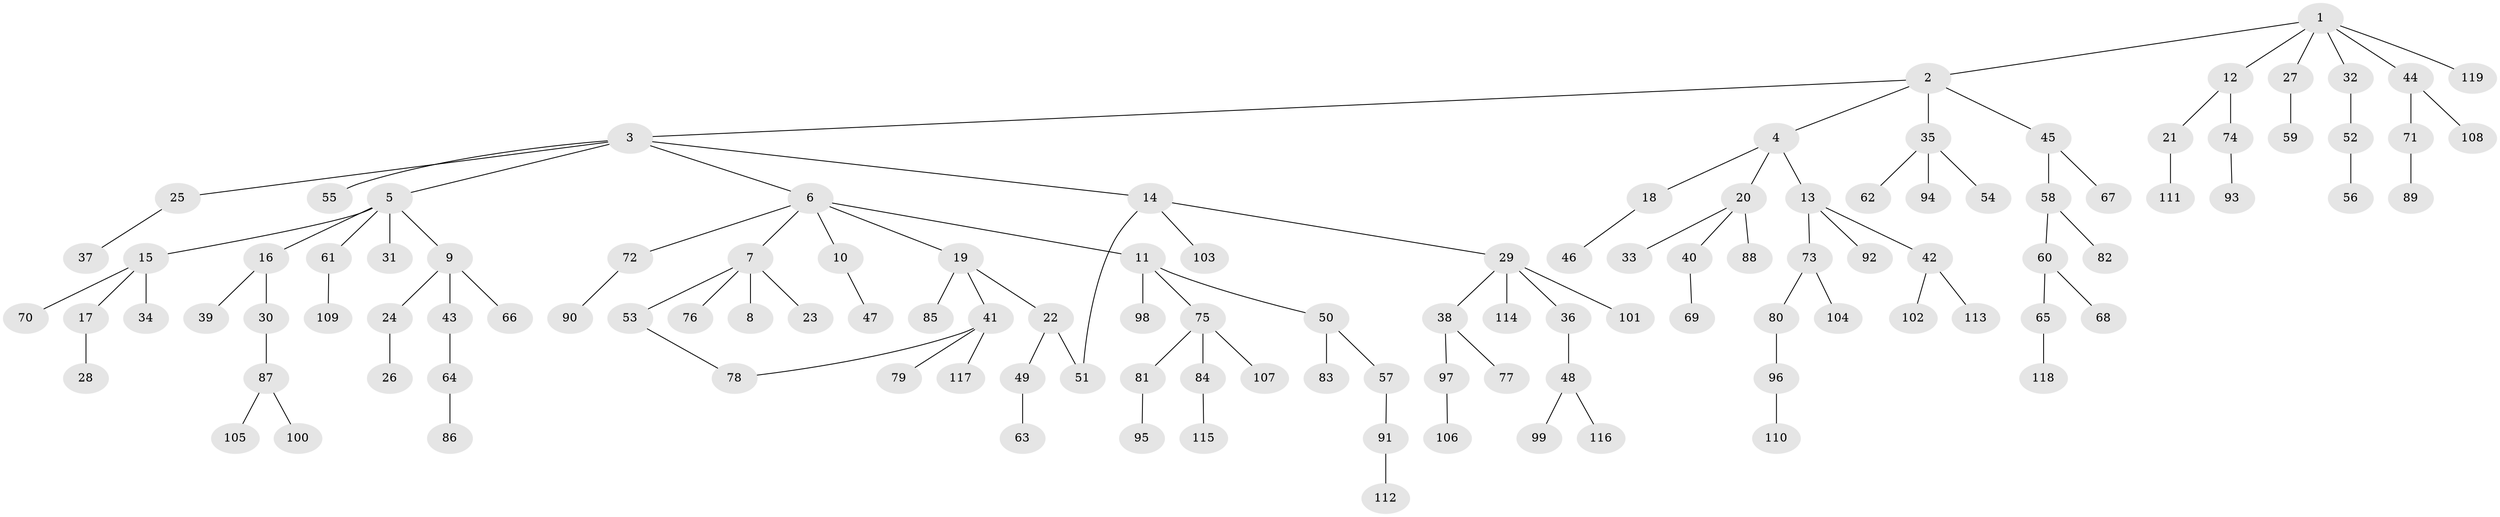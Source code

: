 // coarse degree distribution, {7: 0.012048192771084338, 5: 0.03614457831325301, 10: 0.012048192771084338, 4: 0.07228915662650602, 6: 0.024096385542168676, 1: 0.5903614457831325, 2: 0.14457831325301204, 3: 0.10843373493975904}
// Generated by graph-tools (version 1.1) at 2025/23/03/03/25 07:23:34]
// undirected, 119 vertices, 120 edges
graph export_dot {
graph [start="1"]
  node [color=gray90,style=filled];
  1;
  2;
  3;
  4;
  5;
  6;
  7;
  8;
  9;
  10;
  11;
  12;
  13;
  14;
  15;
  16;
  17;
  18;
  19;
  20;
  21;
  22;
  23;
  24;
  25;
  26;
  27;
  28;
  29;
  30;
  31;
  32;
  33;
  34;
  35;
  36;
  37;
  38;
  39;
  40;
  41;
  42;
  43;
  44;
  45;
  46;
  47;
  48;
  49;
  50;
  51;
  52;
  53;
  54;
  55;
  56;
  57;
  58;
  59;
  60;
  61;
  62;
  63;
  64;
  65;
  66;
  67;
  68;
  69;
  70;
  71;
  72;
  73;
  74;
  75;
  76;
  77;
  78;
  79;
  80;
  81;
  82;
  83;
  84;
  85;
  86;
  87;
  88;
  89;
  90;
  91;
  92;
  93;
  94;
  95;
  96;
  97;
  98;
  99;
  100;
  101;
  102;
  103;
  104;
  105;
  106;
  107;
  108;
  109;
  110;
  111;
  112;
  113;
  114;
  115;
  116;
  117;
  118;
  119;
  1 -- 2;
  1 -- 12;
  1 -- 27;
  1 -- 32;
  1 -- 44;
  1 -- 119;
  2 -- 3;
  2 -- 4;
  2 -- 35;
  2 -- 45;
  3 -- 5;
  3 -- 6;
  3 -- 14;
  3 -- 25;
  3 -- 55;
  4 -- 13;
  4 -- 18;
  4 -- 20;
  5 -- 9;
  5 -- 15;
  5 -- 16;
  5 -- 31;
  5 -- 61;
  6 -- 7;
  6 -- 10;
  6 -- 11;
  6 -- 19;
  6 -- 72;
  7 -- 8;
  7 -- 23;
  7 -- 53;
  7 -- 76;
  9 -- 24;
  9 -- 43;
  9 -- 66;
  10 -- 47;
  11 -- 50;
  11 -- 75;
  11 -- 98;
  12 -- 21;
  12 -- 74;
  13 -- 42;
  13 -- 73;
  13 -- 92;
  14 -- 29;
  14 -- 103;
  14 -- 51;
  15 -- 17;
  15 -- 34;
  15 -- 70;
  16 -- 30;
  16 -- 39;
  17 -- 28;
  18 -- 46;
  19 -- 22;
  19 -- 41;
  19 -- 85;
  20 -- 33;
  20 -- 40;
  20 -- 88;
  21 -- 111;
  22 -- 49;
  22 -- 51;
  24 -- 26;
  25 -- 37;
  27 -- 59;
  29 -- 36;
  29 -- 38;
  29 -- 101;
  29 -- 114;
  30 -- 87;
  32 -- 52;
  35 -- 54;
  35 -- 62;
  35 -- 94;
  36 -- 48;
  38 -- 77;
  38 -- 97;
  40 -- 69;
  41 -- 79;
  41 -- 117;
  41 -- 78;
  42 -- 102;
  42 -- 113;
  43 -- 64;
  44 -- 71;
  44 -- 108;
  45 -- 58;
  45 -- 67;
  48 -- 99;
  48 -- 116;
  49 -- 63;
  50 -- 57;
  50 -- 83;
  52 -- 56;
  53 -- 78;
  57 -- 91;
  58 -- 60;
  58 -- 82;
  60 -- 65;
  60 -- 68;
  61 -- 109;
  64 -- 86;
  65 -- 118;
  71 -- 89;
  72 -- 90;
  73 -- 80;
  73 -- 104;
  74 -- 93;
  75 -- 81;
  75 -- 84;
  75 -- 107;
  80 -- 96;
  81 -- 95;
  84 -- 115;
  87 -- 100;
  87 -- 105;
  91 -- 112;
  96 -- 110;
  97 -- 106;
}

